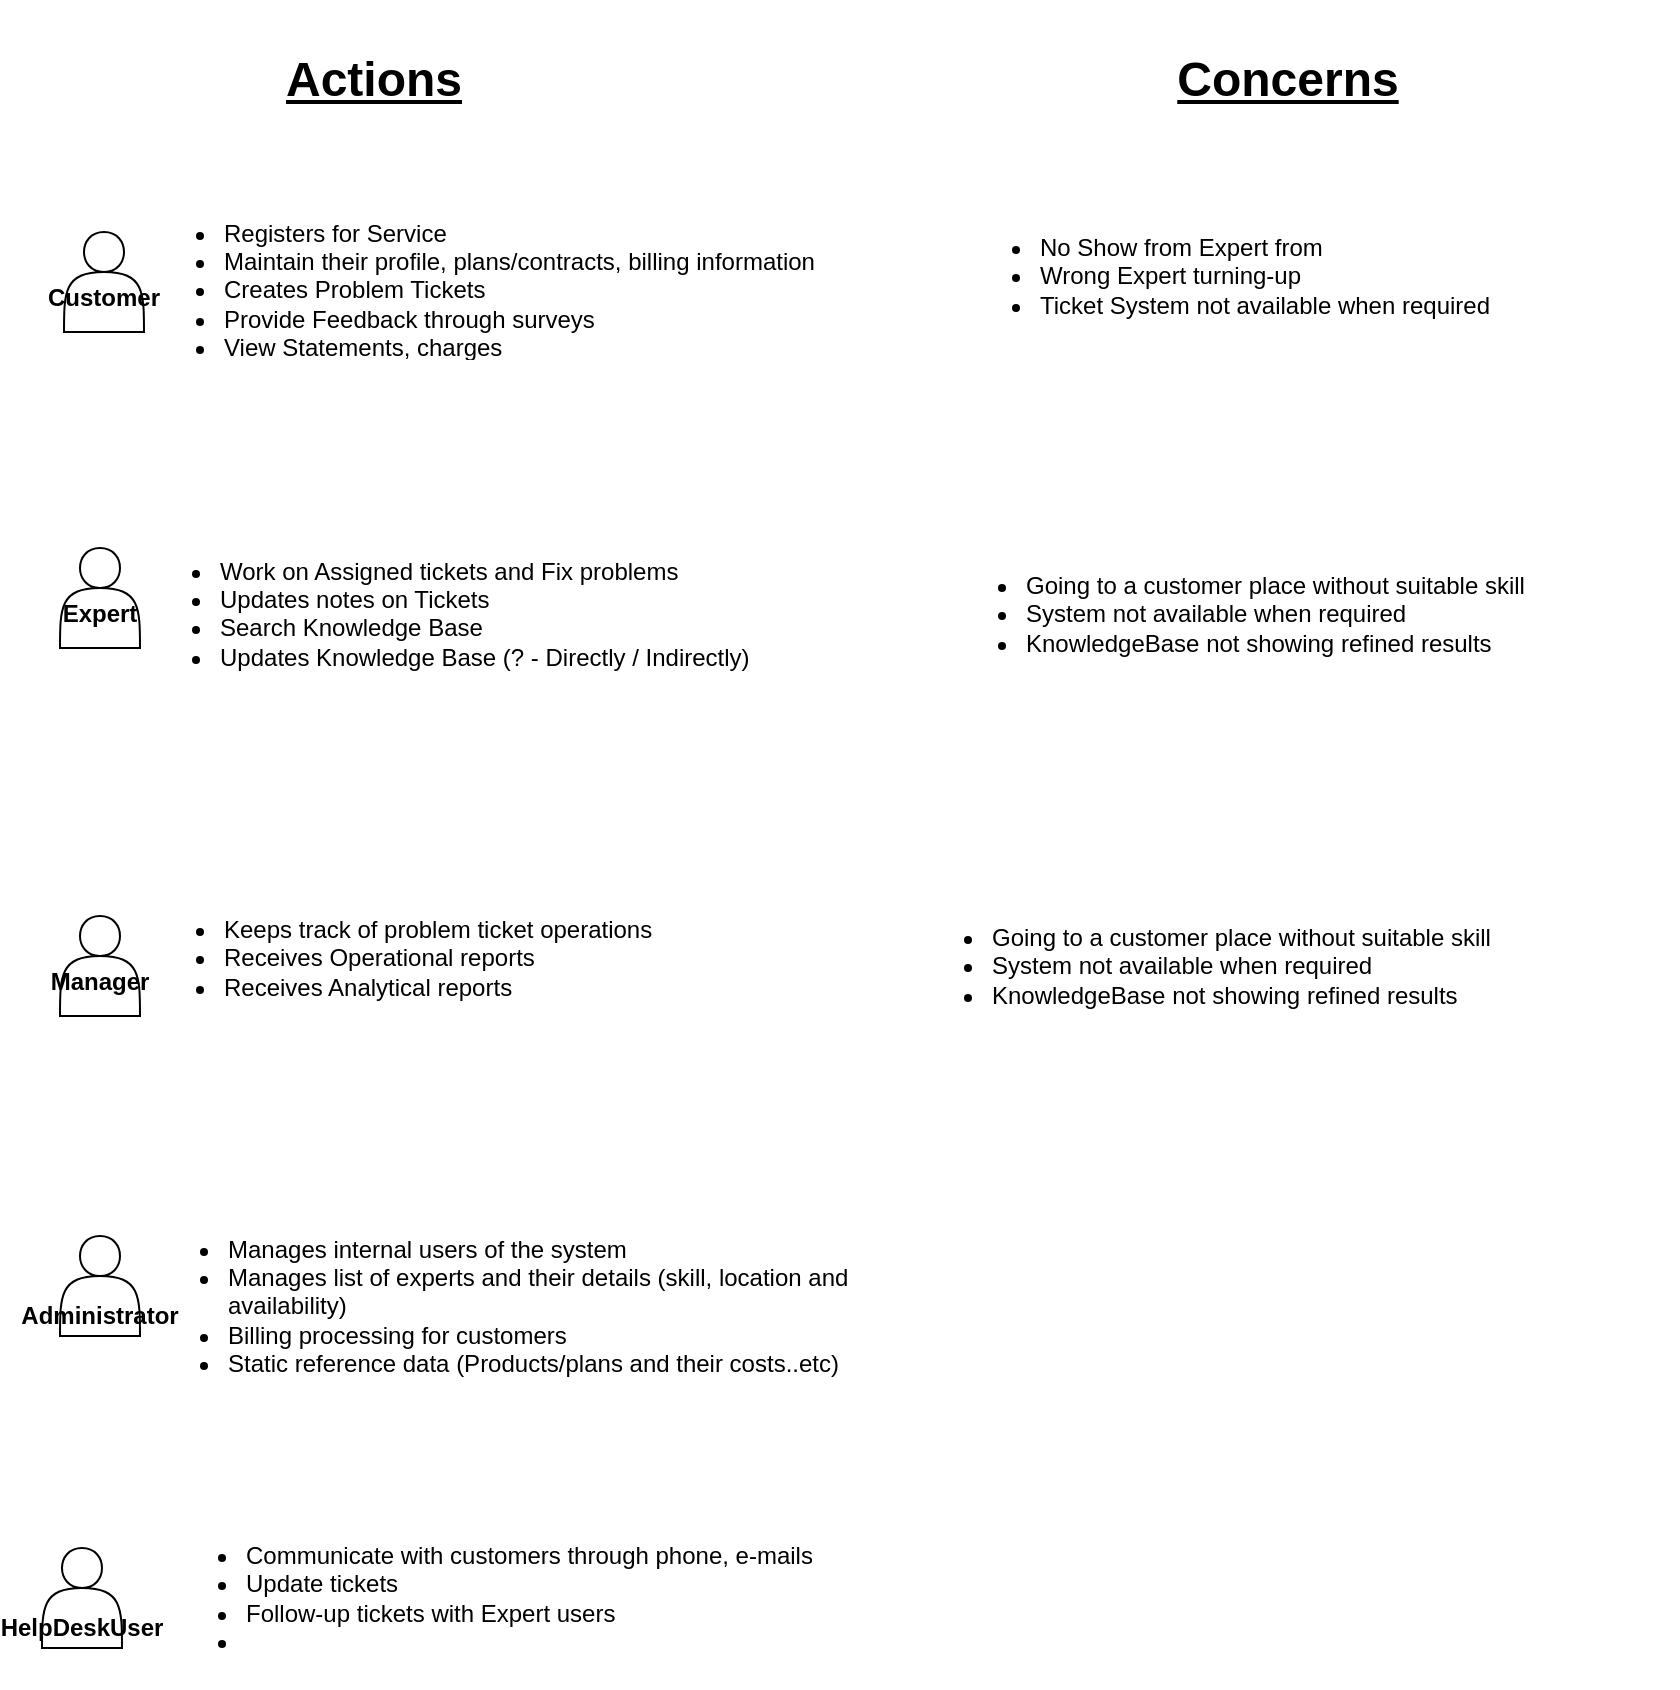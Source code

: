 <mxfile version="14.6.9" type="github" pages="2">
  <diagram id="QQjb7B1x9FnSJum1Ktwq" name="Actors_ActionsList">
    <mxGraphModel dx="1785" dy="-108" grid="0" gridSize="10" guides="1" tooltips="1" connect="1" arrows="1" fold="1" page="1" pageScale="1" pageWidth="827" pageHeight="1169" math="0" shadow="0">
      <root>
        <mxCell id="0" />
        <mxCell id="1" parent="0" />
        <mxCell id="cV49GLbtdZbuWx6RyrEC-1" value="&lt;br&gt;Customer" style="shape=actor;whiteSpace=wrap;html=1;fontStyle=1" parent="1" vertex="1">
          <mxGeometry x="-768" y="1448" width="40" height="50" as="geometry" />
        </mxCell>
        <mxCell id="cV49GLbtdZbuWx6RyrEC-2" value="&lt;br&gt;Expert" style="shape=actor;whiteSpace=wrap;html=1;fontStyle=1" parent="1" vertex="1">
          <mxGeometry x="-770" y="1606" width="40" height="50" as="geometry" />
        </mxCell>
        <mxCell id="GBkBr9sgOypdlljieGhE-1" value="&lt;br&gt;Manager" style="shape=actor;whiteSpace=wrap;html=1;fontStyle=1" parent="1" vertex="1">
          <mxGeometry x="-770" y="1790" width="40" height="50" as="geometry" />
        </mxCell>
        <mxCell id="GBkBr9sgOypdlljieGhE-2" value="&lt;br&gt;&lt;br&gt;Administrator" style="shape=actor;whiteSpace=wrap;html=1;fontStyle=1" parent="1" vertex="1">
          <mxGeometry x="-770" y="1950" width="40" height="50" as="geometry" />
        </mxCell>
        <mxCell id="EJEmB71T8K7dt9peTRfo-1" value="&lt;ul&gt;&lt;li&gt;Registers for Service&lt;/li&gt;&lt;li&gt;Maintain their profile, plans/contracts, billing information&lt;/li&gt;&lt;li&gt;Creates Problem Tickets&lt;/li&gt;&lt;li&gt;Provide Feedback through surveys&lt;/li&gt;&lt;li&gt;View Statements, charges&lt;/li&gt;&lt;/ul&gt;" style="text;strokeColor=none;fillColor=none;html=1;whiteSpace=wrap;verticalAlign=middle;overflow=hidden;" parent="1" vertex="1">
          <mxGeometry x="-730" y="1427" width="361" height="86" as="geometry" />
        </mxCell>
        <mxCell id="EJEmB71T8K7dt9peTRfo-2" value="&lt;ul&gt;&lt;li&gt;Work on Assigned tickets and Fix problems&lt;/li&gt;&lt;li&gt;Updates notes on Tickets&lt;/li&gt;&lt;li&gt;Search Knowledge Base&lt;/li&gt;&lt;li&gt;Updates Knowledge Base (? - Directly / Indirectly)&lt;/li&gt;&lt;/ul&gt;" style="text;strokeColor=none;fillColor=none;html=1;whiteSpace=wrap;verticalAlign=middle;overflow=hidden;" parent="1" vertex="1">
          <mxGeometry x="-732" y="1596" width="410" height="80" as="geometry" />
        </mxCell>
        <mxCell id="EJEmB71T8K7dt9peTRfo-3" value="&lt;ul&gt;&lt;li&gt;Manages internal users of the system&lt;/li&gt;&lt;li&gt;Manages list of experts and their details (skill, location and availability)&lt;/li&gt;&lt;li&gt;Billing processing for customers&lt;/li&gt;&lt;li&gt;Static reference data (Products/plans and their costs..etc)&lt;/li&gt;&lt;li&gt;&lt;br&gt;&lt;/li&gt;&lt;/ul&gt;" style="text;strokeColor=none;fillColor=none;html=1;whiteSpace=wrap;verticalAlign=middle;overflow=hidden;" parent="1" vertex="1">
          <mxGeometry x="-728" y="1935" width="410" height="90" as="geometry" />
        </mxCell>
        <mxCell id="EJEmB71T8K7dt9peTRfo-4" value="&lt;ul&gt;&lt;li&gt;Keeps track of problem ticket operations&lt;/li&gt;&lt;li&gt;Receives Operational reports&lt;/li&gt;&lt;li&gt;Receives Analytical reports&lt;/li&gt;&lt;/ul&gt;" style="text;strokeColor=none;fillColor=none;html=1;whiteSpace=wrap;verticalAlign=middle;overflow=hidden;" parent="1" vertex="1">
          <mxGeometry x="-730" y="1771" width="410" height="80" as="geometry" />
        </mxCell>
        <mxCell id="YfdMjusSYWNKrkRUo4AD-1" value="&lt;br&gt;&lt;br&gt;HelpDeskUser" style="shape=actor;whiteSpace=wrap;html=1;fontStyle=1" parent="1" vertex="1">
          <mxGeometry x="-779" y="2106" width="40" height="50" as="geometry" />
        </mxCell>
        <mxCell id="YfdMjusSYWNKrkRUo4AD-2" value="&lt;ul&gt;&lt;li&gt;Communicate with customers through phone, e-mails&lt;/li&gt;&lt;li&gt;Update tickets&lt;/li&gt;&lt;li&gt;Follow-up tickets with Expert users&lt;/li&gt;&lt;li&gt;&lt;br&gt;&lt;/li&gt;&lt;/ul&gt;" style="text;strokeColor=none;fillColor=none;html=1;whiteSpace=wrap;verticalAlign=middle;overflow=hidden;" parent="1" vertex="1">
          <mxGeometry x="-719" y="2086" width="410" height="90" as="geometry" />
        </mxCell>
        <mxCell id="J72GgOKcRnNWa9zSAubg-2" value="&lt;font style=&quot;font-size: 24px&quot;&gt;&lt;b&gt;&lt;u&gt;Concerns&lt;/u&gt;&lt;/b&gt;&lt;/font&gt;" style="text;html=1;strokeColor=none;fillColor=none;align=center;verticalAlign=middle;whiteSpace=wrap;rounded=0;" vertex="1" parent="1">
          <mxGeometry x="-218" y="1332" width="124" height="80" as="geometry" />
        </mxCell>
        <mxCell id="J72GgOKcRnNWa9zSAubg-3" value="&lt;font style=&quot;font-size: 24px&quot;&gt;&lt;b&gt;&lt;u&gt;Actions&lt;/u&gt;&lt;/b&gt;&lt;/font&gt;" style="text;html=1;strokeColor=none;fillColor=none;align=center;verticalAlign=middle;whiteSpace=wrap;rounded=0;" vertex="1" parent="1">
          <mxGeometry x="-675" y="1332" width="124" height="80" as="geometry" />
        </mxCell>
        <mxCell id="J72GgOKcRnNWa9zSAubg-4" value="&lt;ul&gt;&lt;li&gt;No Show from Expert from&amp;nbsp;&lt;/li&gt;&lt;li&gt;Wrong Expert turning-up&lt;/li&gt;&lt;li&gt;Ticket System not available when required&lt;/li&gt;&lt;/ul&gt;" style="text;strokeColor=none;fillColor=none;html=1;whiteSpace=wrap;verticalAlign=middle;overflow=hidden;" vertex="1" parent="1">
          <mxGeometry x="-322" y="1427" width="361" height="86" as="geometry" />
        </mxCell>
        <mxCell id="J72GgOKcRnNWa9zSAubg-5" value="&lt;ul&gt;&lt;li&gt;Going to a customer place without suitable skill&lt;/li&gt;&lt;li&gt;System not available when required&lt;/li&gt;&lt;li&gt;KnowledgeBase not showing refined results&lt;/li&gt;&lt;/ul&gt;" style="text;strokeColor=none;fillColor=none;html=1;whiteSpace=wrap;verticalAlign=middle;overflow=hidden;" vertex="1" parent="1">
          <mxGeometry x="-329" y="1596" width="361" height="86" as="geometry" />
        </mxCell>
        <mxCell id="J72GgOKcRnNWa9zSAubg-6" value="&lt;ul&gt;&lt;li&gt;Going to a customer place without suitable skill&lt;/li&gt;&lt;li&gt;System not available when required&lt;/li&gt;&lt;li&gt;KnowledgeBase not showing refined results&lt;/li&gt;&lt;/ul&gt;" style="text;strokeColor=none;fillColor=none;html=1;whiteSpace=wrap;verticalAlign=middle;overflow=hidden;" vertex="1" parent="1">
          <mxGeometry x="-346" y="1772" width="361" height="86" as="geometry" />
        </mxCell>
      </root>
    </mxGraphModel>
  </diagram>
  <diagram id="8kB-ng7LXTdEH6x8OwXU" name="Ticket_Workflow">
    <mxGraphModel dx="2062" dy="-5" grid="1" gridSize="10" guides="1" tooltips="1" connect="1" arrows="1" fold="1" page="1" pageScale="1" pageWidth="827" pageHeight="1169" math="0" shadow="0">
      <root>
        <mxCell id="42mEyLXdNHC8adgHVr76-0" />
        <mxCell id="42mEyLXdNHC8adgHVr76-1" parent="42mEyLXdNHC8adgHVr76-0" />
        <mxCell id="42mEyLXdNHC8adgHVr76-27" value="Start" style="ellipse;whiteSpace=wrap;html=1;" parent="42mEyLXdNHC8adgHVr76-1" vertex="1">
          <mxGeometry x="265" y="1250" width="70" height="43" as="geometry" />
        </mxCell>
        <mxCell id="42mEyLXdNHC8adgHVr76-28" value="Create Ticket" style="rounded=0;whiteSpace=wrap;html=1;" parent="42mEyLXdNHC8adgHVr76-1" vertex="1">
          <mxGeometry x="240" y="1350" width="120" height="60" as="geometry" />
        </mxCell>
        <mxCell id="42mEyLXdNHC8adgHVr76-29" value="Expert Located" style="rounded=0;whiteSpace=wrap;html=1;" parent="42mEyLXdNHC8adgHVr76-1" vertex="1">
          <mxGeometry x="240" y="1456.5" width="120" height="60" as="geometry" />
        </mxCell>
        <mxCell id="42mEyLXdNHC8adgHVr76-30" value="Ticket Assigned" style="rounded=0;whiteSpace=wrap;html=1;" parent="42mEyLXdNHC8adgHVr76-1" vertex="1">
          <mxGeometry x="240" y="1556" width="120" height="60" as="geometry" />
        </mxCell>
        <mxCell id="42mEyLXdNHC8adgHVr76-31" value="" style="endArrow=classic;html=1;entryX=0.5;entryY=0;entryDx=0;entryDy=0;" parent="42mEyLXdNHC8adgHVr76-1" source="42mEyLXdNHC8adgHVr76-28" target="42mEyLXdNHC8adgHVr76-29" edge="1">
          <mxGeometry width="50" height="50" relative="1" as="geometry">
            <mxPoint x="690" y="13" as="sourcePoint" />
            <mxPoint x="740" y="-37" as="targetPoint" />
          </mxGeometry>
        </mxCell>
        <mxCell id="42mEyLXdNHC8adgHVr76-32" value="" style="endArrow=classic;html=1;entryX=0.5;entryY=0;entryDx=0;entryDy=0;exitX=0.5;exitY=1;exitDx=0;exitDy=0;" parent="42mEyLXdNHC8adgHVr76-1" source="42mEyLXdNHC8adgHVr76-27" target="42mEyLXdNHC8adgHVr76-28" edge="1">
          <mxGeometry width="50" height="50" relative="1" as="geometry">
            <mxPoint x="-25" y="1540" as="sourcePoint" />
            <mxPoint x="25" y="1490" as="targetPoint" />
          </mxGeometry>
        </mxCell>
        <mxCell id="42mEyLXdNHC8adgHVr76-38" style="edgeStyle=orthogonalEdgeStyle;rounded=0;orthogonalLoop=1;jettySize=auto;html=1;exitX=0.5;exitY=1;exitDx=0;exitDy=0;" parent="42mEyLXdNHC8adgHVr76-1" source="42mEyLXdNHC8adgHVr76-34" target="42mEyLXdNHC8adgHVr76-37" edge="1">
          <mxGeometry relative="1" as="geometry">
            <mxPoint x="505" y="1670" as="targetPoint" />
          </mxGeometry>
        </mxCell>
        <mxCell id="42mEyLXdNHC8adgHVr76-34" value="Push Ticket Info,&lt;br&gt;Notify Expert" style="rounded=0;whiteSpace=wrap;html=1;" parent="42mEyLXdNHC8adgHVr76-1" vertex="1">
          <mxGeometry x="240" y="1646" width="120" height="60" as="geometry" />
        </mxCell>
        <mxCell id="42mEyLXdNHC8adgHVr76-35" value="" style="endArrow=classic;html=1;entryX=0.5;entryY=0;entryDx=0;entryDy=0;" parent="42mEyLXdNHC8adgHVr76-1" source="42mEyLXdNHC8adgHVr76-29" target="42mEyLXdNHC8adgHVr76-30" edge="1">
          <mxGeometry width="50" height="50" relative="1" as="geometry">
            <mxPoint x="225" y="1880" as="sourcePoint" />
            <mxPoint x="275" y="1830" as="targetPoint" />
          </mxGeometry>
        </mxCell>
        <mxCell id="42mEyLXdNHC8adgHVr76-36" value="" style="endArrow=classic;html=1;exitX=0.5;exitY=1;exitDx=0;exitDy=0;" parent="42mEyLXdNHC8adgHVr76-1" source="42mEyLXdNHC8adgHVr76-30" target="42mEyLXdNHC8adgHVr76-34" edge="1">
          <mxGeometry width="50" height="50" relative="1" as="geometry">
            <mxPoint x="75" y="1870" as="sourcePoint" />
            <mxPoint x="125" y="1820" as="targetPoint" />
          </mxGeometry>
        </mxCell>
        <mxCell id="42mEyLXdNHC8adgHVr76-37" value="Notify Customer" style="rounded=0;whiteSpace=wrap;html=1;" parent="42mEyLXdNHC8adgHVr76-1" vertex="1">
          <mxGeometry x="240" y="1750" width="120" height="60" as="geometry" />
        </mxCell>
        <mxCell id="42mEyLXdNHC8adgHVr76-39" value="Push Notifications to&amp;nbsp; Customer" style="rounded=0;whiteSpace=wrap;html=1;" parent="42mEyLXdNHC8adgHVr76-1" vertex="1">
          <mxGeometry x="240" y="1850" width="120" height="60" as="geometry" />
        </mxCell>
        <mxCell id="42mEyLXdNHC8adgHVr76-40" value="Update/Closure of Ticket by Expert" style="rounded=0;whiteSpace=wrap;html=1;" parent="42mEyLXdNHC8adgHVr76-1" vertex="1">
          <mxGeometry x="240" y="1947" width="120" height="60" as="geometry" />
        </mxCell>
        <mxCell id="42mEyLXdNHC8adgHVr76-49" value="" style="edgeStyle=none;rounded=0;orthogonalLoop=1;jettySize=auto;html=1;" parent="42mEyLXdNHC8adgHVr76-1" source="42mEyLXdNHC8adgHVr76-41" target="42mEyLXdNHC8adgHVr76-42" edge="1">
          <mxGeometry relative="1" as="geometry" />
        </mxCell>
        <mxCell id="42mEyLXdNHC8adgHVr76-41" value="Closure Survey to Customer" style="rounded=0;whiteSpace=wrap;html=1;" parent="42mEyLXdNHC8adgHVr76-1" vertex="1">
          <mxGeometry x="240" y="2040" width="120" height="60" as="geometry" />
        </mxCell>
        <mxCell id="42mEyLXdNHC8adgHVr76-42" value="Customer feedback through Survey" style="rounded=0;whiteSpace=wrap;html=1;" parent="42mEyLXdNHC8adgHVr76-1" vertex="1">
          <mxGeometry x="240" y="2130" width="120" height="60" as="geometry" />
        </mxCell>
        <mxCell id="42mEyLXdNHC8adgHVr76-43" value="End" style="ellipse;whiteSpace=wrap;html=1;" parent="42mEyLXdNHC8adgHVr76-1" vertex="1">
          <mxGeometry x="265" y="2230" width="70" height="43" as="geometry" />
        </mxCell>
        <mxCell id="42mEyLXdNHC8adgHVr76-44" value="Update to Knowledge base" style="rounded=0;whiteSpace=wrap;html=1;" parent="42mEyLXdNHC8adgHVr76-1" vertex="1">
          <mxGeometry x="420" y="1947" width="120" height="60" as="geometry" />
        </mxCell>
        <mxCell id="42mEyLXdNHC8adgHVr76-45" value="" style="endArrow=classic;html=1;entryX=0.5;entryY=0;entryDx=0;entryDy=0;exitX=0.5;exitY=1;exitDx=0;exitDy=0;" parent="42mEyLXdNHC8adgHVr76-1" source="42mEyLXdNHC8adgHVr76-37" target="42mEyLXdNHC8adgHVr76-39" edge="1">
          <mxGeometry width="50" height="50" relative="1" as="geometry">
            <mxPoint x="120" y="1850" as="sourcePoint" />
            <mxPoint x="170" y="1800" as="targetPoint" />
          </mxGeometry>
        </mxCell>
        <mxCell id="42mEyLXdNHC8adgHVr76-46" value="" style="endArrow=classic;html=1;entryX=0.5;entryY=0;entryDx=0;entryDy=0;exitX=0.5;exitY=1;exitDx=0;exitDy=0;" parent="42mEyLXdNHC8adgHVr76-1" edge="1">
          <mxGeometry width="50" height="50" relative="1" as="geometry">
            <mxPoint x="299.5" y="1910" as="sourcePoint" />
            <mxPoint x="299.5" y="1950" as="targetPoint" />
          </mxGeometry>
        </mxCell>
        <mxCell id="42mEyLXdNHC8adgHVr76-47" value="" style="endArrow=classic;html=1;" parent="42mEyLXdNHC8adgHVr76-1" source="42mEyLXdNHC8adgHVr76-41" target="42mEyLXdNHC8adgHVr76-42" edge="1">
          <mxGeometry width="50" height="50" relative="1" as="geometry">
            <mxPoint x="320" y="1830" as="sourcePoint" />
            <mxPoint x="320" y="1870" as="targetPoint" />
          </mxGeometry>
        </mxCell>
        <mxCell id="42mEyLXdNHC8adgHVr76-48" value="" style="endArrow=classic;html=1;exitX=0.5;exitY=1;exitDx=0;exitDy=0;" parent="42mEyLXdNHC8adgHVr76-1" source="42mEyLXdNHC8adgHVr76-40" edge="1">
          <mxGeometry width="50" height="50" relative="1" as="geometry">
            <mxPoint x="310" y="2110" as="sourcePoint" />
            <mxPoint x="300" y="2040" as="targetPoint" />
          </mxGeometry>
        </mxCell>
        <mxCell id="42mEyLXdNHC8adgHVr76-50" value="" style="endArrow=classic;html=1;exitX=0.5;exitY=1;exitDx=0;exitDy=0;entryX=0.5;entryY=0;entryDx=0;entryDy=0;" parent="42mEyLXdNHC8adgHVr76-1" source="42mEyLXdNHC8adgHVr76-42" target="42mEyLXdNHC8adgHVr76-43" edge="1">
          <mxGeometry width="50" height="50" relative="1" as="geometry">
            <mxPoint x="320" y="2120" as="sourcePoint" />
            <mxPoint x="320" y="2150" as="targetPoint" />
          </mxGeometry>
        </mxCell>
        <mxCell id="42mEyLXdNHC8adgHVr76-51" value="" style="endArrow=classic;html=1;entryX=0;entryY=0.5;entryDx=0;entryDy=0;" parent="42mEyLXdNHC8adgHVr76-1" source="42mEyLXdNHC8adgHVr76-40" target="42mEyLXdNHC8adgHVr76-44" edge="1">
          <mxGeometry width="50" height="50" relative="1" as="geometry">
            <mxPoint x="310" y="2017" as="sourcePoint" />
            <mxPoint x="310" y="2050" as="targetPoint" />
          </mxGeometry>
        </mxCell>
        <mxCell id="42mEyLXdNHC8adgHVr76-52" value="Ticket Workflow" style="text;strokeColor=none;fillColor=none;html=1;fontSize=24;fontStyle=1;verticalAlign=middle;align=center;" parent="42mEyLXdNHC8adgHVr76-1" vertex="1">
          <mxGeometry x="390" y="1180" width="100" height="40" as="geometry" />
        </mxCell>
      </root>
    </mxGraphModel>
  </diagram>
</mxfile>
